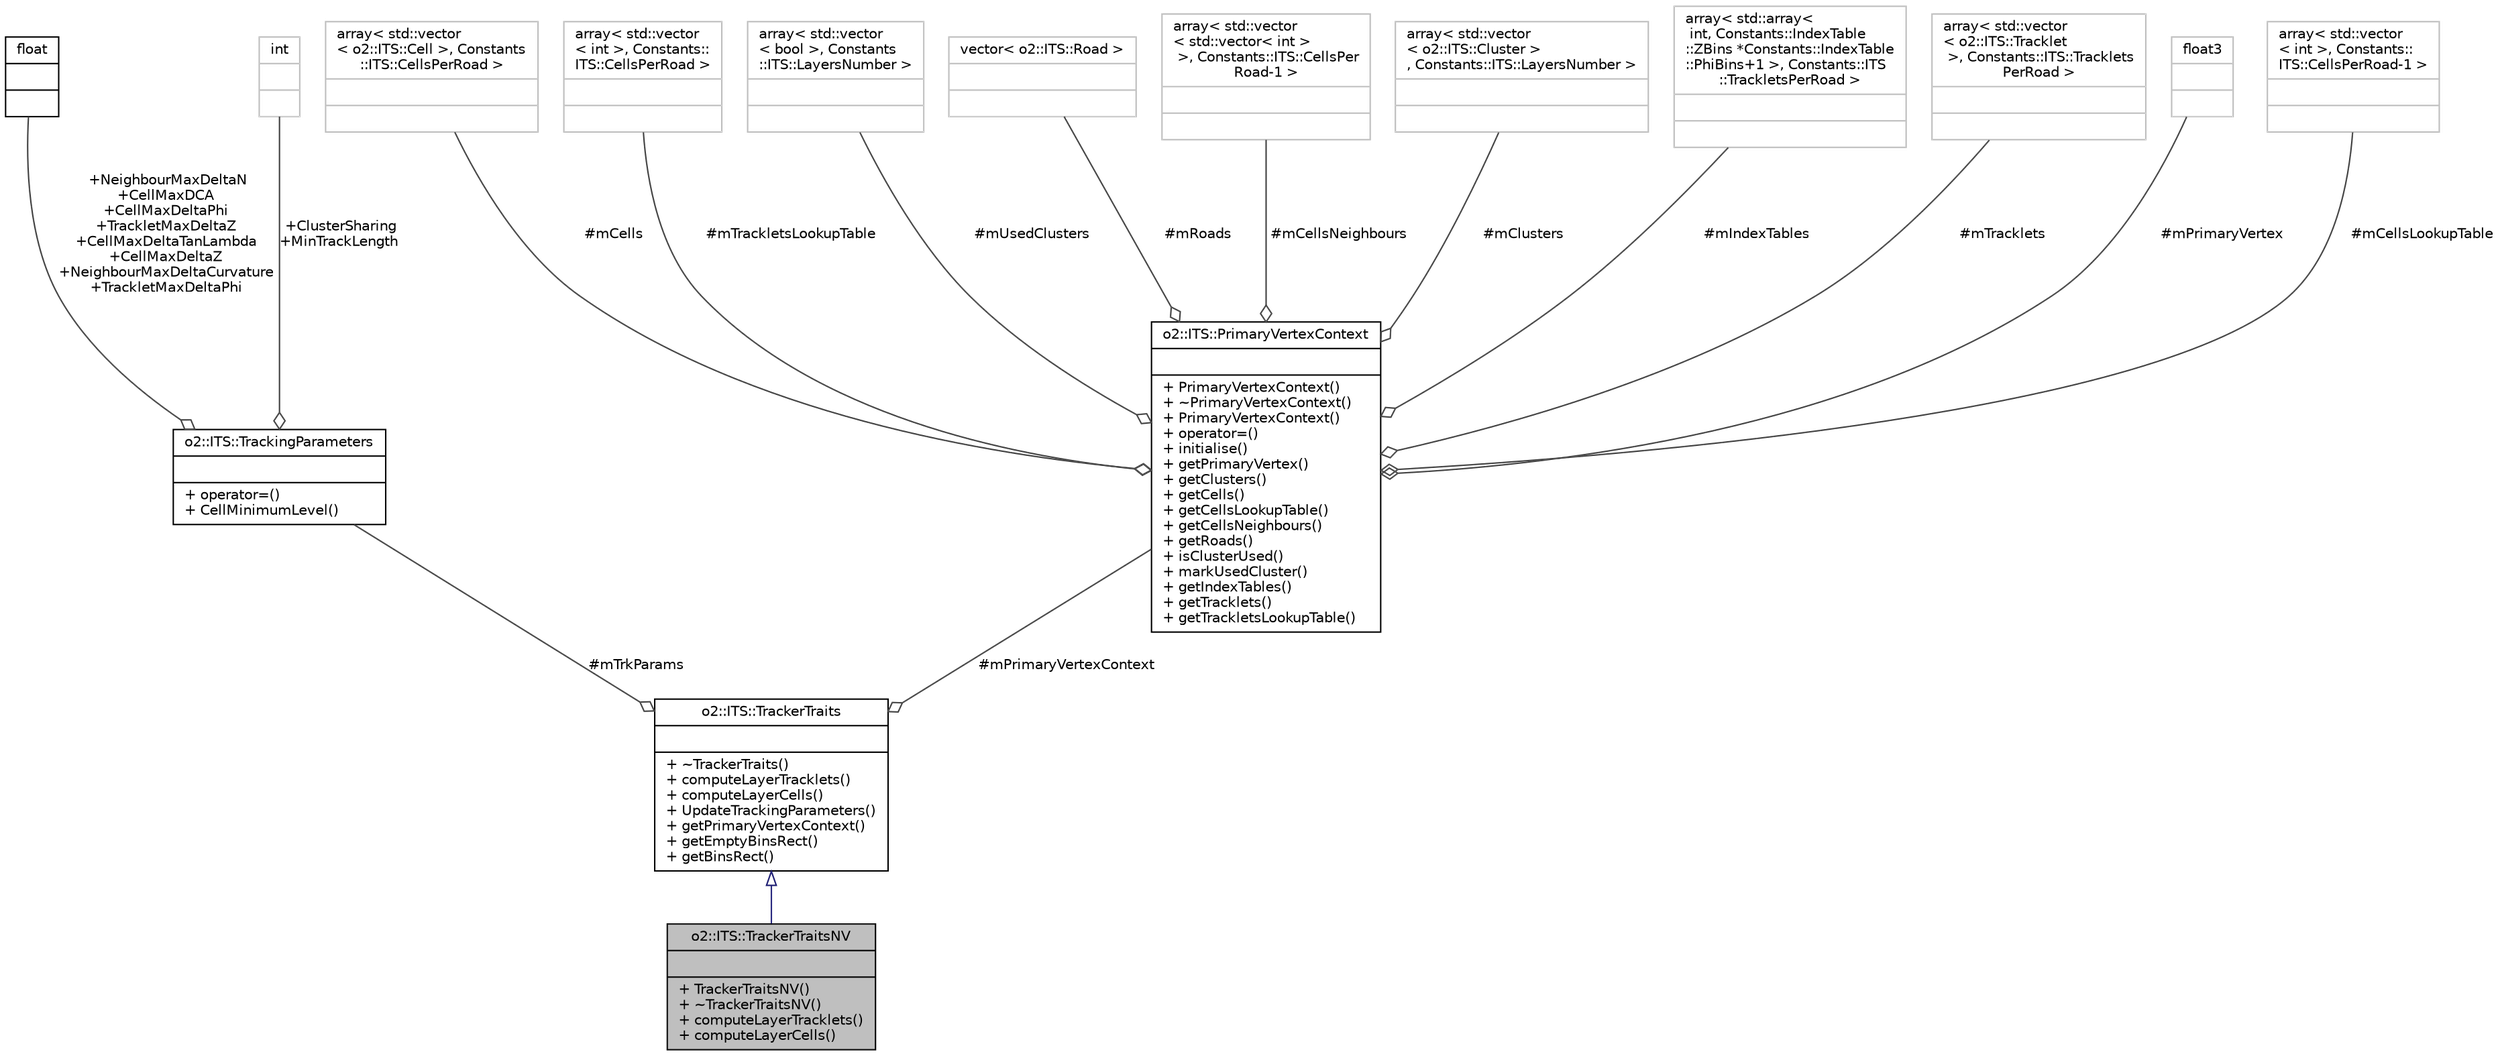 digraph "o2::ITS::TrackerTraitsNV"
{
 // INTERACTIVE_SVG=YES
  bgcolor="transparent";
  edge [fontname="Helvetica",fontsize="10",labelfontname="Helvetica",labelfontsize="10"];
  node [fontname="Helvetica",fontsize="10",shape=record];
  Node1 [label="{o2::ITS::TrackerTraitsNV\n||+ TrackerTraitsNV()\l+ ~TrackerTraitsNV()\l+ computeLayerTracklets()\l+ computeLayerCells()\l}",height=0.2,width=0.4,color="black", fillcolor="grey75", style="filled" fontcolor="black"];
  Node2 -> Node1 [dir="back",color="midnightblue",fontsize="10",style="solid",arrowtail="onormal",fontname="Helvetica"];
  Node2 [label="{o2::ITS::TrackerTraits\n||+ ~TrackerTraits()\l+ computeLayerTracklets()\l+ computeLayerCells()\l+ UpdateTrackingParameters()\l+ getPrimaryVertexContext()\l+ getEmptyBinsRect()\l+ getBinsRect()\l}",height=0.2,width=0.4,color="black",URL="$de/da4/classo2_1_1ITS_1_1TrackerTraits.html"];
  Node3 -> Node2 [color="grey25",fontsize="10",style="solid",label=" #mTrkParams" ,arrowhead="odiamond",fontname="Helvetica"];
  Node3 [label="{o2::ITS::TrackingParameters\n||+ operator=()\l+ CellMinimumLevel()\l}",height=0.2,width=0.4,color="black",URL="$d4/d4f/structo2_1_1ITS_1_1TrackingParameters.html"];
  Node4 -> Node3 [color="grey25",fontsize="10",style="solid",label=" +NeighbourMaxDeltaN\n+CellMaxDCA\n+CellMaxDeltaPhi\n+TrackletMaxDeltaZ\n+CellMaxDeltaTanLambda\n+CellMaxDeltaZ\n+NeighbourMaxDeltaCurvature\n+TrackletMaxDeltaPhi" ,arrowhead="odiamond",fontname="Helvetica"];
  Node4 [label="{float\n||}",height=0.2,width=0.4,color="black",URL="$d4/dc3/classfloat.html"];
  Node5 -> Node3 [color="grey25",fontsize="10",style="solid",label=" +ClusterSharing\n+MinTrackLength" ,arrowhead="odiamond",fontname="Helvetica"];
  Node5 [label="{int\n||}",height=0.2,width=0.4,color="grey75"];
  Node6 -> Node2 [color="grey25",fontsize="10",style="solid",label=" #mPrimaryVertexContext" ,arrowhead="odiamond",fontname="Helvetica"];
  Node6 [label="{o2::ITS::PrimaryVertexContext\n||+ PrimaryVertexContext()\l+ ~PrimaryVertexContext()\l+ PrimaryVertexContext()\l+ operator=()\l+ initialise()\l+ getPrimaryVertex()\l+ getClusters()\l+ getCells()\l+ getCellsLookupTable()\l+ getCellsNeighbours()\l+ getRoads()\l+ isClusterUsed()\l+ markUsedCluster()\l+ getIndexTables()\l+ getTracklets()\l+ getTrackletsLookupTable()\l}",height=0.2,width=0.4,color="black",URL="$d4/d78/classo2_1_1ITS_1_1PrimaryVertexContext.html"];
  Node7 -> Node6 [color="grey25",fontsize="10",style="solid",label=" #mCells" ,arrowhead="odiamond",fontname="Helvetica"];
  Node7 [label="{array\< std::vector\l\< o2::ITS::Cell \>, Constants\l::ITS::CellsPerRoad \>\n||}",height=0.2,width=0.4,color="grey75"];
  Node8 -> Node6 [color="grey25",fontsize="10",style="solid",label=" #mTrackletsLookupTable" ,arrowhead="odiamond",fontname="Helvetica"];
  Node8 [label="{array\< std::vector\l\< int \>, Constants::\lITS::CellsPerRoad \>\n||}",height=0.2,width=0.4,color="grey75"];
  Node9 -> Node6 [color="grey25",fontsize="10",style="solid",label=" #mUsedClusters" ,arrowhead="odiamond",fontname="Helvetica"];
  Node9 [label="{array\< std::vector\l\< bool \>, Constants\l::ITS::LayersNumber \>\n||}",height=0.2,width=0.4,color="grey75"];
  Node10 -> Node6 [color="grey25",fontsize="10",style="solid",label=" #mRoads" ,arrowhead="odiamond",fontname="Helvetica"];
  Node10 [label="{vector\< o2::ITS::Road \>\n||}",height=0.2,width=0.4,color="grey75"];
  Node11 -> Node6 [color="grey25",fontsize="10",style="solid",label=" #mCellsNeighbours" ,arrowhead="odiamond",fontname="Helvetica"];
  Node11 [label="{array\< std::vector\l\< std::vector\< int \>\l \>, Constants::ITS::CellsPer\lRoad-1 \>\n||}",height=0.2,width=0.4,color="grey75"];
  Node12 -> Node6 [color="grey25",fontsize="10",style="solid",label=" #mClusters" ,arrowhead="odiamond",fontname="Helvetica"];
  Node12 [label="{array\< std::vector\l\< o2::ITS::Cluster \>\l, Constants::ITS::LayersNumber \>\n||}",height=0.2,width=0.4,color="grey75"];
  Node13 -> Node6 [color="grey25",fontsize="10",style="solid",label=" #mIndexTables" ,arrowhead="odiamond",fontname="Helvetica"];
  Node13 [label="{array\< std::array\<\l int, Constants::IndexTable\l::ZBins *Constants::IndexTable\l::PhiBins+1 \>, Constants::ITS\l::TrackletsPerRoad \>\n||}",height=0.2,width=0.4,color="grey75"];
  Node14 -> Node6 [color="grey25",fontsize="10",style="solid",label=" #mTracklets" ,arrowhead="odiamond",fontname="Helvetica"];
  Node14 [label="{array\< std::vector\l\< o2::ITS::Tracklet\l \>, Constants::ITS::Tracklets\lPerRoad \>\n||}",height=0.2,width=0.4,color="grey75"];
  Node15 -> Node6 [color="grey25",fontsize="10",style="solid",label=" #mPrimaryVertex" ,arrowhead="odiamond",fontname="Helvetica"];
  Node15 [label="{float3\n||}",height=0.2,width=0.4,color="grey75"];
  Node16 -> Node6 [color="grey25",fontsize="10",style="solid",label=" #mCellsLookupTable" ,arrowhead="odiamond",fontname="Helvetica"];
  Node16 [label="{array\< std::vector\l\< int \>, Constants::\lITS::CellsPerRoad-1 \>\n||}",height=0.2,width=0.4,color="grey75"];
}
